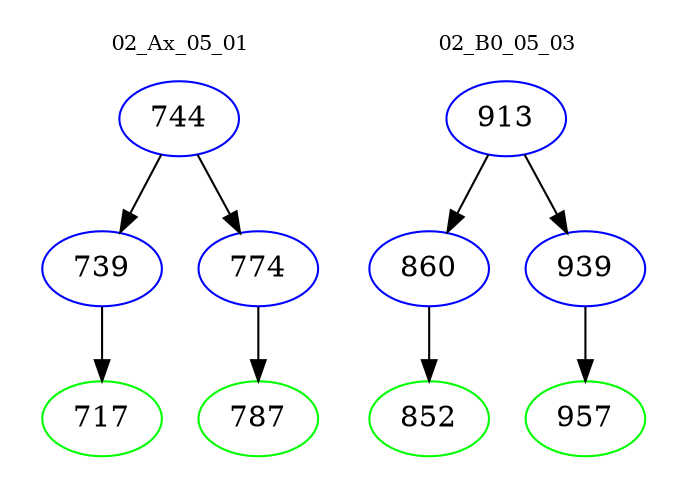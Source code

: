 digraph{
subgraph cluster_0 {
color = white
label = "02_Ax_05_01";
fontsize=10;
T0_744 [label="744", color="blue"]
T0_744 -> T0_739 [color="black"]
T0_739 [label="739", color="blue"]
T0_739 -> T0_717 [color="black"]
T0_717 [label="717", color="green"]
T0_744 -> T0_774 [color="black"]
T0_774 [label="774", color="blue"]
T0_774 -> T0_787 [color="black"]
T0_787 [label="787", color="green"]
}
subgraph cluster_1 {
color = white
label = "02_B0_05_03";
fontsize=10;
T1_913 [label="913", color="blue"]
T1_913 -> T1_860 [color="black"]
T1_860 [label="860", color="blue"]
T1_860 -> T1_852 [color="black"]
T1_852 [label="852", color="green"]
T1_913 -> T1_939 [color="black"]
T1_939 [label="939", color="blue"]
T1_939 -> T1_957 [color="black"]
T1_957 [label="957", color="green"]
}
}
